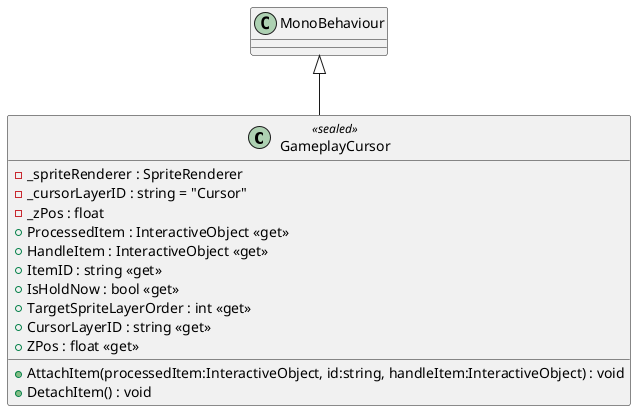 @startuml
class GameplayCursor <<sealed>> {
    - _spriteRenderer : SpriteRenderer
    - _cursorLayerID : string = "Cursor"
    - _zPos : float
    + ProcessedItem : InteractiveObject <<get>>
    + HandleItem : InteractiveObject <<get>>
    + ItemID : string <<get>>
    + IsHoldNow : bool <<get>>
    + TargetSpriteLayerOrder : int <<get>>
    + CursorLayerID : string <<get>>
    + ZPos : float <<get>>
    + AttachItem(processedItem:InteractiveObject, id:string, handleItem:InteractiveObject) : void
    + DetachItem() : void
}
MonoBehaviour <|-- GameplayCursor
@enduml
